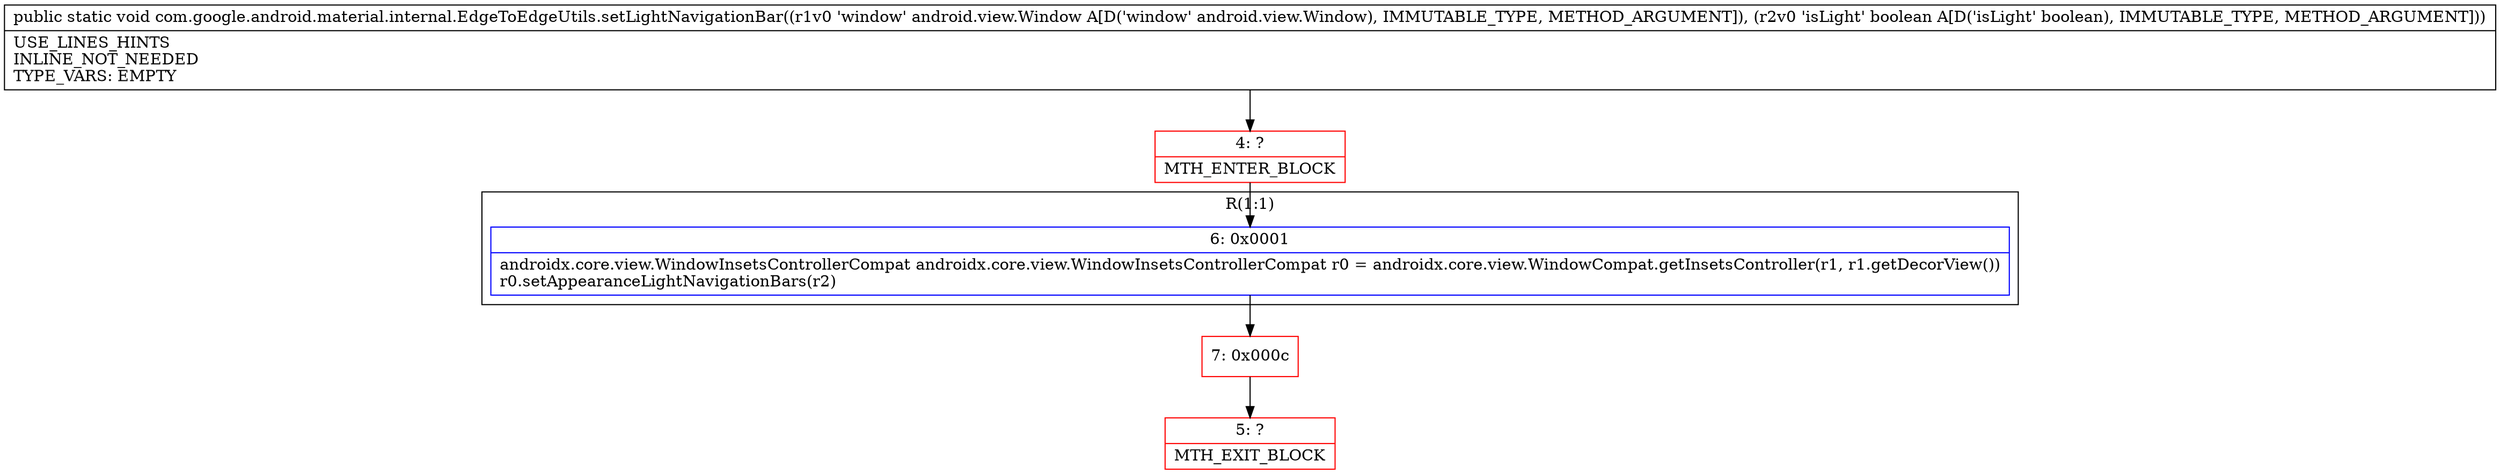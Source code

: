 digraph "CFG forcom.google.android.material.internal.EdgeToEdgeUtils.setLightNavigationBar(Landroid\/view\/Window;Z)V" {
subgraph cluster_Region_248976471 {
label = "R(1:1)";
node [shape=record,color=blue];
Node_6 [shape=record,label="{6\:\ 0x0001|androidx.core.view.WindowInsetsControllerCompat androidx.core.view.WindowInsetsControllerCompat r0 = androidx.core.view.WindowCompat.getInsetsController(r1, r1.getDecorView())\lr0.setAppearanceLightNavigationBars(r2)\l}"];
}
Node_4 [shape=record,color=red,label="{4\:\ ?|MTH_ENTER_BLOCK\l}"];
Node_7 [shape=record,color=red,label="{7\:\ 0x000c}"];
Node_5 [shape=record,color=red,label="{5\:\ ?|MTH_EXIT_BLOCK\l}"];
MethodNode[shape=record,label="{public static void com.google.android.material.internal.EdgeToEdgeUtils.setLightNavigationBar((r1v0 'window' android.view.Window A[D('window' android.view.Window), IMMUTABLE_TYPE, METHOD_ARGUMENT]), (r2v0 'isLight' boolean A[D('isLight' boolean), IMMUTABLE_TYPE, METHOD_ARGUMENT]))  | USE_LINES_HINTS\lINLINE_NOT_NEEDED\lTYPE_VARS: EMPTY\l}"];
MethodNode -> Node_4;Node_6 -> Node_7;
Node_4 -> Node_6;
Node_7 -> Node_5;
}

